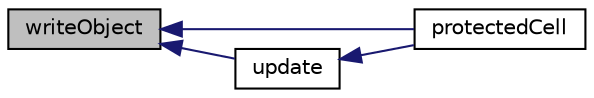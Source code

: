 digraph "writeObject"
{
  bgcolor="transparent";
  edge [fontname="Helvetica",fontsize="10",labelfontname="Helvetica",labelfontsize="10"];
  node [fontname="Helvetica",fontsize="10",shape=record];
  rankdir="LR";
  Node1 [label="writeObject",height=0.2,width=0.4,color="black", fillcolor="grey75", style="filled", fontcolor="black"];
  Node1 -> Node2 [dir="back",color="midnightblue",fontsize="10",style="solid",fontname="Helvetica"];
  Node2 [label="protectedCell",height=0.2,width=0.4,color="black",URL="$a00617.html#a9f137c7ed543136b5589679a8959112e",tooltip="Cells which should not be refined/unrefined. "];
  Node1 -> Node3 [dir="back",color="midnightblue",fontsize="10",style="solid",fontname="Helvetica"];
  Node3 [label="update",height=0.2,width=0.4,color="black",URL="$a00617.html#aa2aac016e2bf7b5bd2b271786c2791aa",tooltip="Update the mesh for both mesh motion and topology change. "];
  Node3 -> Node2 [dir="back",color="midnightblue",fontsize="10",style="solid",fontname="Helvetica"];
}
